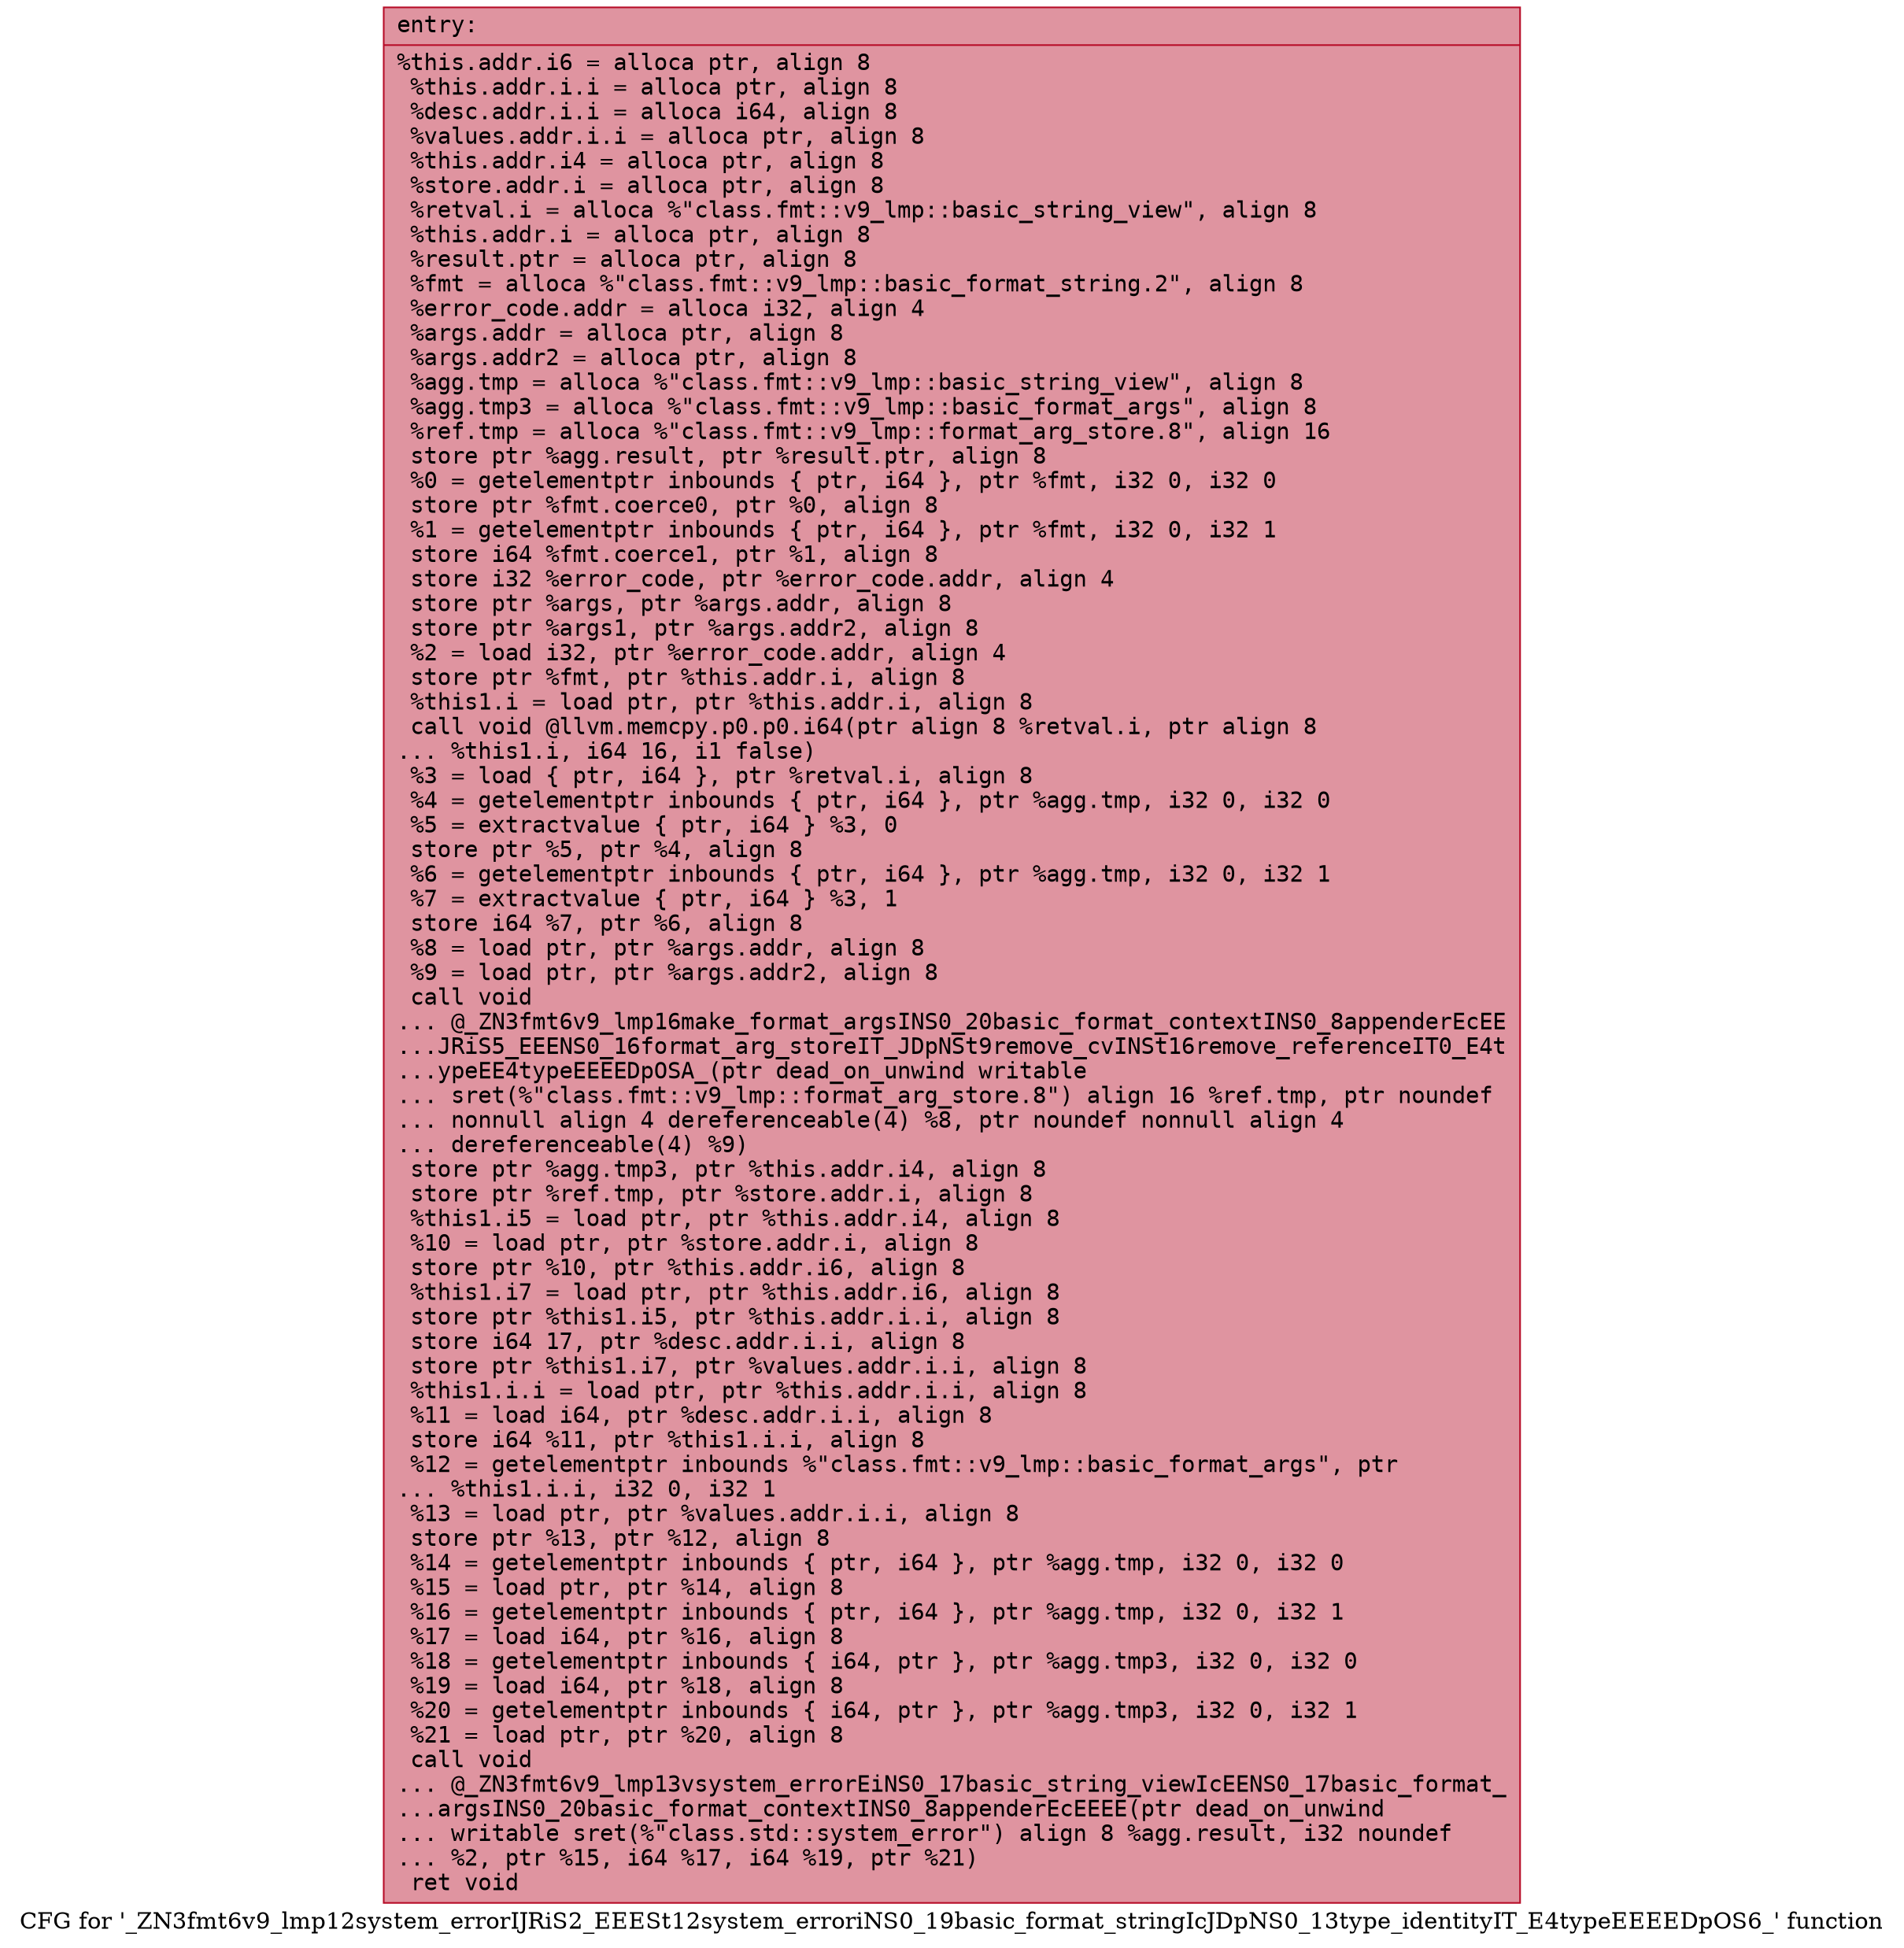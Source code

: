 digraph "CFG for '_ZN3fmt6v9_lmp12system_errorIJRiS2_EEESt12system_erroriNS0_19basic_format_stringIcJDpNS0_13type_identityIT_E4typeEEEEDpOS6_' function" {
	label="CFG for '_ZN3fmt6v9_lmp12system_errorIJRiS2_EEESt12system_erroriNS0_19basic_format_stringIcJDpNS0_13type_identityIT_E4typeEEEEDpOS6_' function";

	Node0x55957a4aeb10 [shape=record,color="#b70d28ff", style=filled, fillcolor="#b70d2870" fontname="Courier",label="{entry:\l|  %this.addr.i6 = alloca ptr, align 8\l  %this.addr.i.i = alloca ptr, align 8\l  %desc.addr.i.i = alloca i64, align 8\l  %values.addr.i.i = alloca ptr, align 8\l  %this.addr.i4 = alloca ptr, align 8\l  %store.addr.i = alloca ptr, align 8\l  %retval.i = alloca %\"class.fmt::v9_lmp::basic_string_view\", align 8\l  %this.addr.i = alloca ptr, align 8\l  %result.ptr = alloca ptr, align 8\l  %fmt = alloca %\"class.fmt::v9_lmp::basic_format_string.2\", align 8\l  %error_code.addr = alloca i32, align 4\l  %args.addr = alloca ptr, align 8\l  %args.addr2 = alloca ptr, align 8\l  %agg.tmp = alloca %\"class.fmt::v9_lmp::basic_string_view\", align 8\l  %agg.tmp3 = alloca %\"class.fmt::v9_lmp::basic_format_args\", align 8\l  %ref.tmp = alloca %\"class.fmt::v9_lmp::format_arg_store.8\", align 16\l  store ptr %agg.result, ptr %result.ptr, align 8\l  %0 = getelementptr inbounds \{ ptr, i64 \}, ptr %fmt, i32 0, i32 0\l  store ptr %fmt.coerce0, ptr %0, align 8\l  %1 = getelementptr inbounds \{ ptr, i64 \}, ptr %fmt, i32 0, i32 1\l  store i64 %fmt.coerce1, ptr %1, align 8\l  store i32 %error_code, ptr %error_code.addr, align 4\l  store ptr %args, ptr %args.addr, align 8\l  store ptr %args1, ptr %args.addr2, align 8\l  %2 = load i32, ptr %error_code.addr, align 4\l  store ptr %fmt, ptr %this.addr.i, align 8\l  %this1.i = load ptr, ptr %this.addr.i, align 8\l  call void @llvm.memcpy.p0.p0.i64(ptr align 8 %retval.i, ptr align 8\l... %this1.i, i64 16, i1 false)\l  %3 = load \{ ptr, i64 \}, ptr %retval.i, align 8\l  %4 = getelementptr inbounds \{ ptr, i64 \}, ptr %agg.tmp, i32 0, i32 0\l  %5 = extractvalue \{ ptr, i64 \} %3, 0\l  store ptr %5, ptr %4, align 8\l  %6 = getelementptr inbounds \{ ptr, i64 \}, ptr %agg.tmp, i32 0, i32 1\l  %7 = extractvalue \{ ptr, i64 \} %3, 1\l  store i64 %7, ptr %6, align 8\l  %8 = load ptr, ptr %args.addr, align 8\l  %9 = load ptr, ptr %args.addr2, align 8\l  call void\l... @_ZN3fmt6v9_lmp16make_format_argsINS0_20basic_format_contextINS0_8appenderEcEE\l...JRiS5_EEENS0_16format_arg_storeIT_JDpNSt9remove_cvINSt16remove_referenceIT0_E4t\l...ypeEE4typeEEEEDpOSA_(ptr dead_on_unwind writable\l... sret(%\"class.fmt::v9_lmp::format_arg_store.8\") align 16 %ref.tmp, ptr noundef\l... nonnull align 4 dereferenceable(4) %8, ptr noundef nonnull align 4\l... dereferenceable(4) %9)\l  store ptr %agg.tmp3, ptr %this.addr.i4, align 8\l  store ptr %ref.tmp, ptr %store.addr.i, align 8\l  %this1.i5 = load ptr, ptr %this.addr.i4, align 8\l  %10 = load ptr, ptr %store.addr.i, align 8\l  store ptr %10, ptr %this.addr.i6, align 8\l  %this1.i7 = load ptr, ptr %this.addr.i6, align 8\l  store ptr %this1.i5, ptr %this.addr.i.i, align 8\l  store i64 17, ptr %desc.addr.i.i, align 8\l  store ptr %this1.i7, ptr %values.addr.i.i, align 8\l  %this1.i.i = load ptr, ptr %this.addr.i.i, align 8\l  %11 = load i64, ptr %desc.addr.i.i, align 8\l  store i64 %11, ptr %this1.i.i, align 8\l  %12 = getelementptr inbounds %\"class.fmt::v9_lmp::basic_format_args\", ptr\l... %this1.i.i, i32 0, i32 1\l  %13 = load ptr, ptr %values.addr.i.i, align 8\l  store ptr %13, ptr %12, align 8\l  %14 = getelementptr inbounds \{ ptr, i64 \}, ptr %agg.tmp, i32 0, i32 0\l  %15 = load ptr, ptr %14, align 8\l  %16 = getelementptr inbounds \{ ptr, i64 \}, ptr %agg.tmp, i32 0, i32 1\l  %17 = load i64, ptr %16, align 8\l  %18 = getelementptr inbounds \{ i64, ptr \}, ptr %agg.tmp3, i32 0, i32 0\l  %19 = load i64, ptr %18, align 8\l  %20 = getelementptr inbounds \{ i64, ptr \}, ptr %agg.tmp3, i32 0, i32 1\l  %21 = load ptr, ptr %20, align 8\l  call void\l... @_ZN3fmt6v9_lmp13vsystem_errorEiNS0_17basic_string_viewIcEENS0_17basic_format_\l...argsINS0_20basic_format_contextINS0_8appenderEcEEEE(ptr dead_on_unwind\l... writable sret(%\"class.std::system_error\") align 8 %agg.result, i32 noundef\l... %2, ptr %15, i64 %17, i64 %19, ptr %21)\l  ret void\l}"];
}
